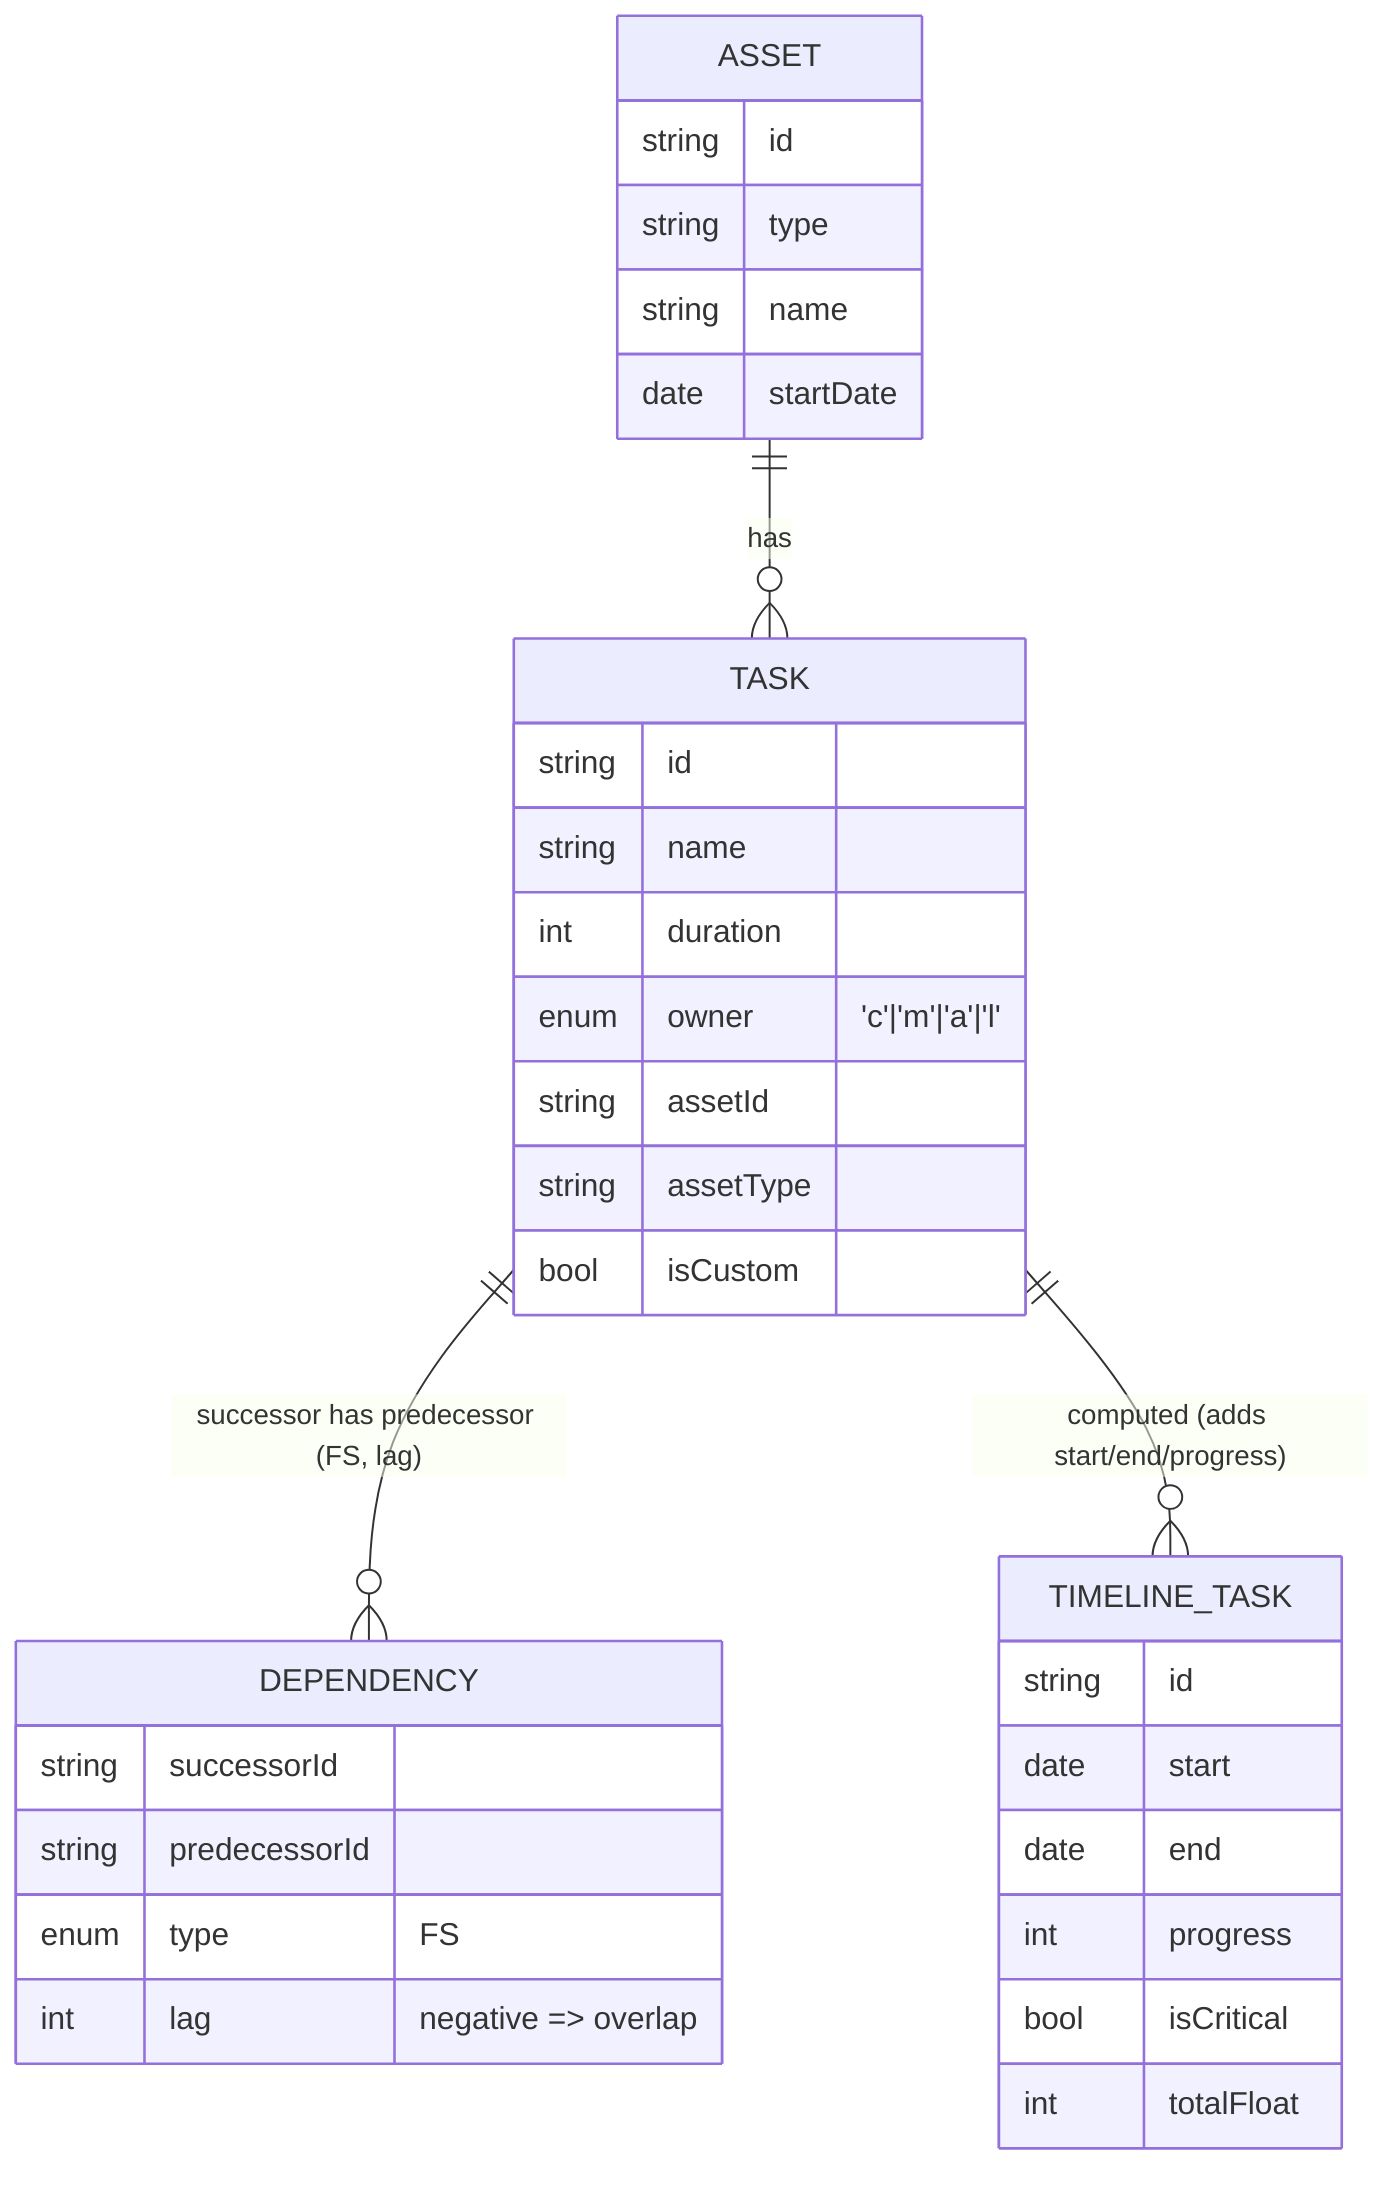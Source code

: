 %% Date: 2025-09-20 | Legend: Boxes show repo paths; arrows label protocols/events.

%% Logical ERD for in-memory/browser model (no DB)
erDiagram
  ASSET ||--o{ TASK : has
  TASK ||--o{ DEPENDENCY : "successor has predecessor (FS, lag)"
  TASK ||--o{ TIMELINE_TASK : "computed (adds start/end/progress)"

  ASSET {
    string id
    string type
    string name
    date   startDate
  }
  TASK {
    string id
    string name
    int    duration
    enum   owner  "'c'|'m'|'a'|'l'"
    string assetId
    string assetType
    bool   isCustom
  }
  DEPENDENCY {
    string successorId
    string predecessorId
    enum   type  "FS"
    int    lag   "negative => overlap"
  }
  TIMELINE_TASK {
    string id
    date   start
    date   end
    int    progress
    bool   isCritical
    int    totalFloat
  }

%% Sources: src/types/timeline.types.ts, src/services/TimelineCalculator(DAG).ts